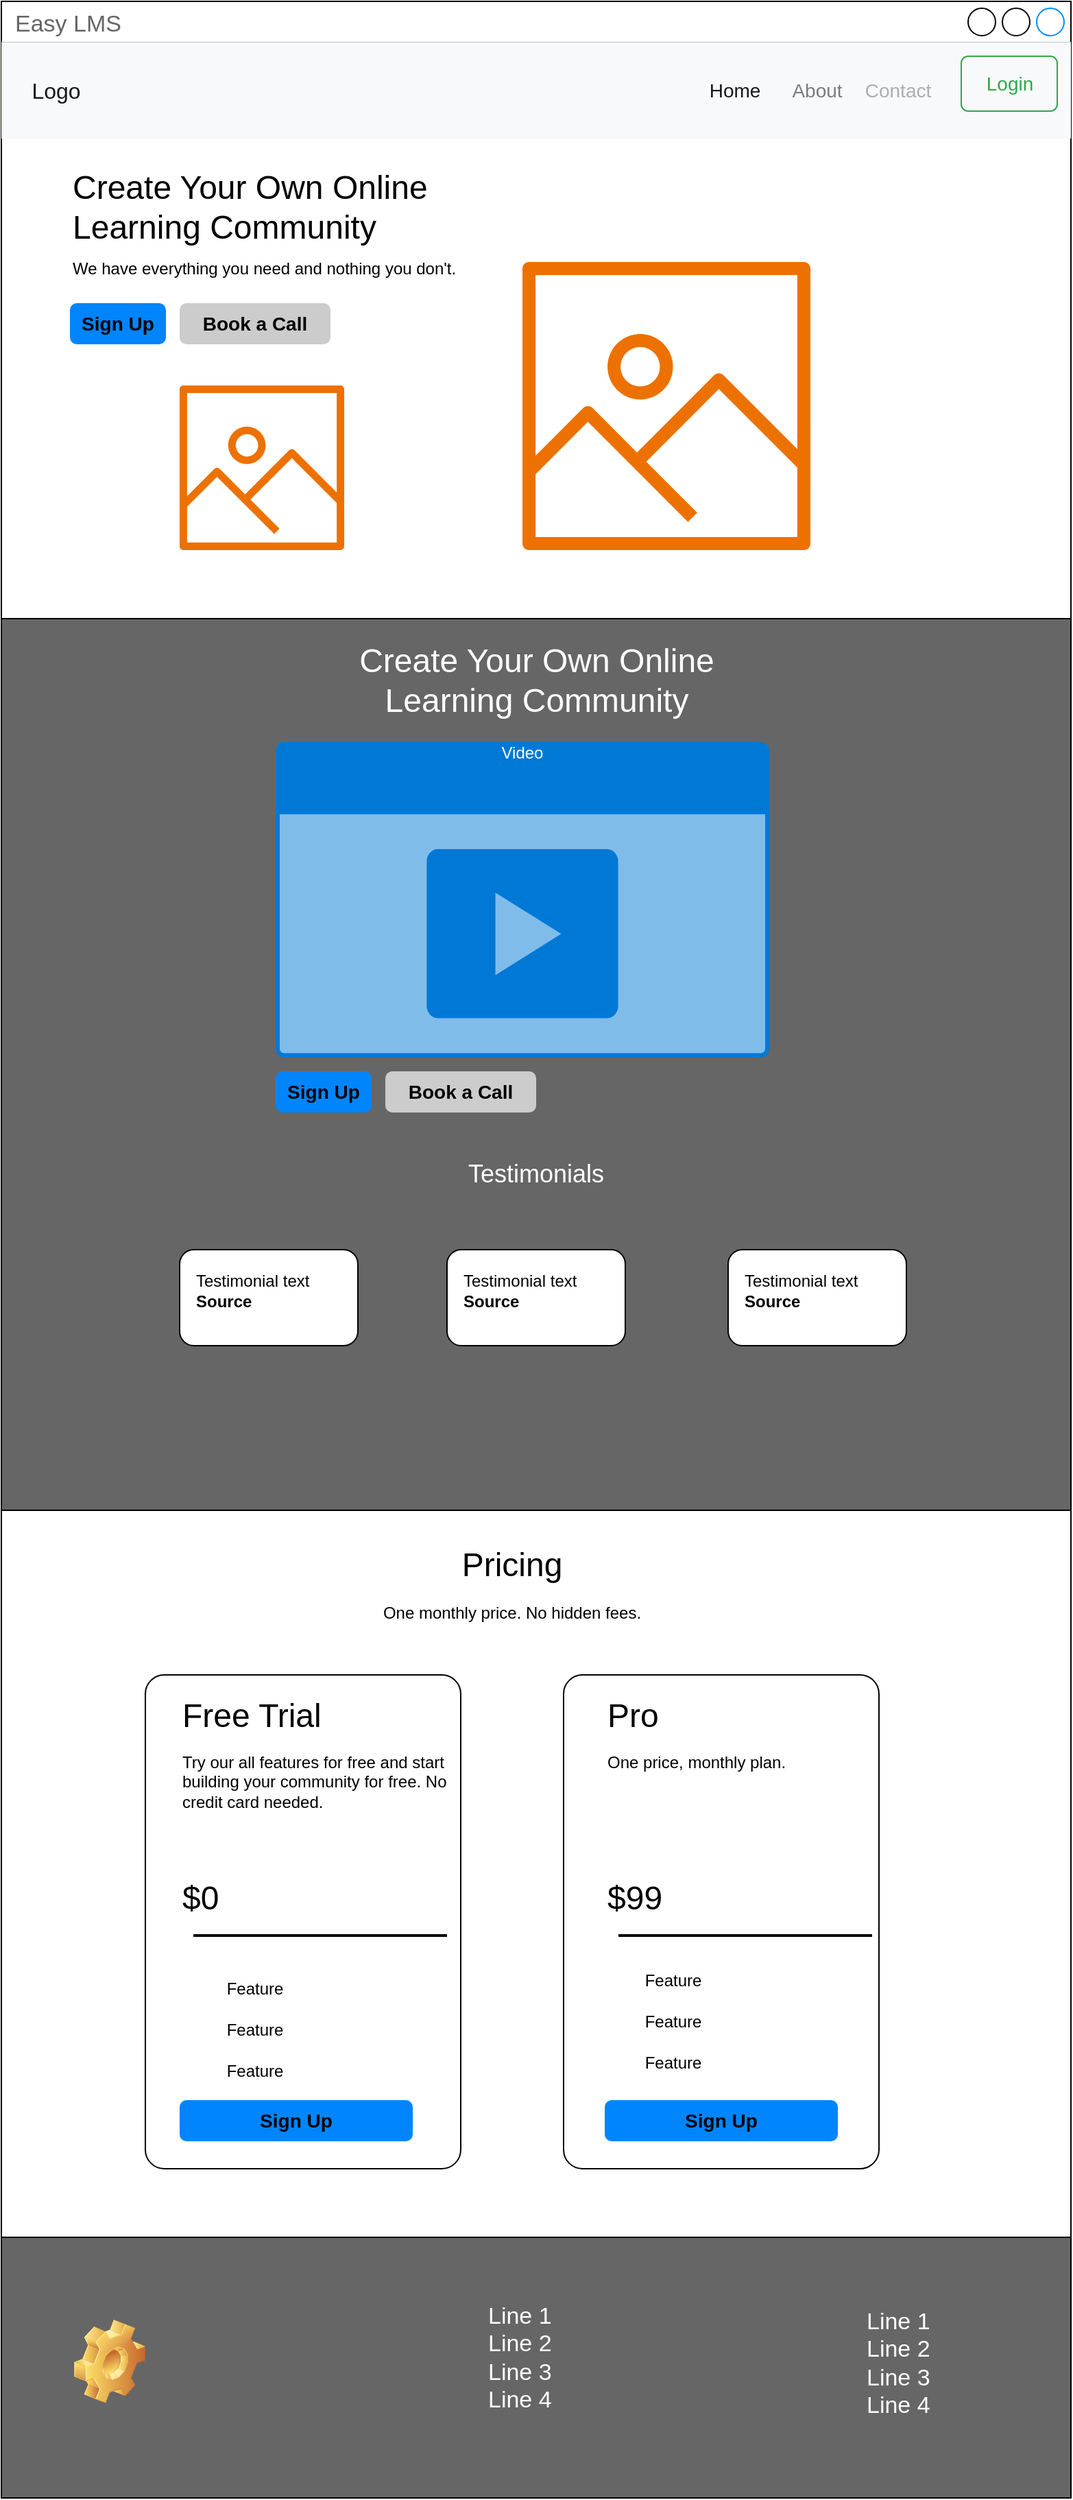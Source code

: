 <mxfile version="24.8.3">
  <diagram name="Page-1" id="vkXErAUJu17M5vtXrrUG">
    <mxGraphModel dx="2261" dy="1915" grid="1" gridSize="10" guides="1" tooltips="1" connect="1" arrows="1" fold="1" page="1" pageScale="1" pageWidth="827" pageHeight="1169" math="0" shadow="0">
      <root>
        <mxCell id="0" />
        <mxCell id="1" parent="0" />
        <mxCell id="JwguTMzJzg2vz1tWly4z-8" value="Easy LMS" style="strokeWidth=1;shadow=0;dashed=0;align=center;html=1;shape=mxgraph.mockup.containers.window;align=left;verticalAlign=top;spacingLeft=8;strokeColor2=#008cff;strokeColor3=#c4c4c4;fontColor=#666666;mainText=;fontSize=17;labelBackgroundColor=none;whiteSpace=wrap;fillStyle=auto;" vertex="1" parent="1">
          <mxGeometry x="-290" y="-760" width="780" height="1820" as="geometry" />
        </mxCell>
        <mxCell id="JwguTMzJzg2vz1tWly4z-9" value="" style="html=1;shadow=0;dashed=0;fillColor=#F8F9FA;strokeColor=none;fontSize=16;fontColor=#181819;align=left;spacing=15;" vertex="1" parent="1">
          <mxGeometry x="-290" y="-730" width="780" height="70" as="geometry" />
        </mxCell>
        <mxCell id="JwguTMzJzg2vz1tWly4z-10" value="" style="swimlane;shape=mxgraph.bootstrap.anchor;strokeColor=none;fillColor=none;fontColor=#0085FC;fontStyle=0;childLayout=stackLayout;horizontal=0;startSize=0;horizontalStack=1;resizeParent=1;resizeParentMax=0;resizeLast=0;collapsible=0;marginBottom=0;whiteSpace=wrap;html=1;resizeWidth=0;" vertex="1" parent="JwguTMzJzg2vz1tWly4z-9">
          <mxGeometry y="11.667" width="80" height="46.667" as="geometry" />
        </mxCell>
        <mxCell id="JwguTMzJzg2vz1tWly4z-11" value="Logo" style="text;strokeColor=none;align=center;verticalAlign=middle;spacingLeft=10;spacingRight=10;points=[[0,0.5],[1,0.5]];portConstraint=eastwest;rotatable=0;whiteSpace=wrap;html=1;fillColor=none;fontColor=#181819;fontSize=16;" vertex="1" parent="JwguTMzJzg2vz1tWly4z-10">
          <mxGeometry width="80" height="46.667" as="geometry" />
        </mxCell>
        <mxCell id="JwguTMzJzg2vz1tWly4z-17" value="Login" style="html=1;shadow=0;dashed=0;shape=mxgraph.bootstrap.rrect;rSize=5;fontSize=14;fontColor=#33A64C;strokeColor=#33A64C;fillColor=none;" vertex="1" parent="JwguTMzJzg2vz1tWly4z-9">
          <mxGeometry x="1" width="70" height="40" relative="1" as="geometry">
            <mxPoint x="-80" y="10" as="offset" />
          </mxGeometry>
        </mxCell>
        <mxCell id="JwguTMzJzg2vz1tWly4z-12" value="Home" style="text;strokeColor=none;align=center;verticalAlign=middle;spacingLeft=10;spacingRight=10;points=[[0,0.5],[1,0.5]];portConstraint=eastwest;rotatable=0;whiteSpace=wrap;html=1;fillColor=none;fontColor=#181819;fontSize=14;" vertex="1" parent="JwguTMzJzg2vz1tWly4z-9">
          <mxGeometry x="510" y="11.667" width="50" height="46.667" as="geometry" />
        </mxCell>
        <mxCell id="JwguTMzJzg2vz1tWly4z-16" value="Contact" style="text;strokeColor=none;align=center;verticalAlign=middle;spacingLeft=10;spacingRight=10;points=[[0,0.5],[1,0.5]];portConstraint=eastwest;rotatable=0;whiteSpace=wrap;html=1;fillColor=none;fontColor=#ADAEAF;fontSize=14;" vertex="1" parent="JwguTMzJzg2vz1tWly4z-9">
          <mxGeometry x="614" y="11.667" width="80" height="46.667" as="geometry" />
        </mxCell>
        <mxCell id="JwguTMzJzg2vz1tWly4z-19" value="About" style="text;strokeColor=none;align=center;verticalAlign=middle;spacingLeft=10;spacingRight=10;points=[[0,0.5],[1,0.5]];portConstraint=eastwest;rotatable=0;whiteSpace=wrap;html=1;fillColor=none;fontColor=#7C7C7D;fontSize=14;" vertex="1" parent="JwguTMzJzg2vz1tWly4z-9">
          <mxGeometry x="560" y="11.667" width="70" height="46.667" as="geometry" />
        </mxCell>
        <mxCell id="JwguTMzJzg2vz1tWly4z-20" value="&lt;font style=&quot;font-size: 24px;&quot;&gt;Create Your Own Online Learning Community&lt;/font&gt;" style="text;html=1;align=left;verticalAlign=middle;whiteSpace=wrap;rounded=0;" vertex="1" parent="1">
          <mxGeometry x="-240" y="-640" width="330" height="60" as="geometry" />
        </mxCell>
        <mxCell id="JwguTMzJzg2vz1tWly4z-21" value="We have everything you need and nothing you don&#39;t." style="text;html=1;align=left;verticalAlign=middle;whiteSpace=wrap;rounded=0;" vertex="1" parent="1">
          <mxGeometry x="-240" y="-580" width="310" height="30" as="geometry" />
        </mxCell>
        <mxCell id="JwguTMzJzg2vz1tWly4z-22" value="&lt;font color=&quot;#000000&quot;&gt;Sign Up&lt;/font&gt;" style="html=1;shadow=0;dashed=0;shape=mxgraph.bootstrap.rrect;rSize=5;strokeColor=none;strokeWidth=1;fillColor=#0085FC;fontColor=#FFFFFF;whiteSpace=wrap;align=center;verticalAlign=middle;spacingLeft=0;fontStyle=1;fontSize=14;spacing=5;" vertex="1" parent="1">
          <mxGeometry x="-240" y="-540" width="70" height="30" as="geometry" />
        </mxCell>
        <mxCell id="JwguTMzJzg2vz1tWly4z-24" value="&lt;font color=&quot;#000000&quot;&gt;Book a Call&lt;/font&gt;" style="html=1;shadow=0;dashed=0;shape=mxgraph.bootstrap.rrect;rSize=5;strokeColor=none;strokeWidth=1;fillColor=#CCCCCC;fontColor=#FFFFFF;whiteSpace=wrap;align=center;verticalAlign=middle;spacingLeft=0;fontStyle=1;fontSize=14;spacing=5;" vertex="1" parent="1">
          <mxGeometry x="-160" y="-540" width="110" height="30" as="geometry" />
        </mxCell>
        <mxCell id="JwguTMzJzg2vz1tWly4z-27" value="" style="sketch=0;outlineConnect=0;fontColor=#232F3E;gradientColor=none;fillColor=#ED7100;strokeColor=none;dashed=0;verticalLabelPosition=bottom;verticalAlign=top;align=center;html=1;fontSize=12;fontStyle=0;aspect=fixed;pointerEvents=1;shape=mxgraph.aws4.container_registry_image;" vertex="1" parent="1">
          <mxGeometry x="-160" y="-480" width="120" height="120" as="geometry" />
        </mxCell>
        <mxCell id="JwguTMzJzg2vz1tWly4z-28" value="" style="sketch=0;outlineConnect=0;fontColor=#232F3E;gradientColor=none;fillColor=#ED7100;strokeColor=none;dashed=0;verticalLabelPosition=bottom;verticalAlign=top;align=center;html=1;fontSize=12;fontStyle=0;aspect=fixed;pointerEvents=1;shape=mxgraph.aws4.container_registry_image;" vertex="1" parent="1">
          <mxGeometry x="90" y="-570" width="210" height="210" as="geometry" />
        </mxCell>
        <mxCell id="JwguTMzJzg2vz1tWly4z-29" value="" style="rounded=0;whiteSpace=wrap;html=1;fillColor=#666666;" vertex="1" parent="1">
          <mxGeometry x="-290" y="-310" width="780" height="650" as="geometry" />
        </mxCell>
        <mxCell id="JwguTMzJzg2vz1tWly4z-30" value="&lt;font style=&quot;font-size: 24px;&quot;&gt;Create Your Own Online Learning Community&lt;/font&gt;" style="text;html=1;align=center;verticalAlign=middle;whiteSpace=wrap;rounded=0;fontColor=#FFFFFF;" vertex="1" parent="1">
          <mxGeometry x="-57.5" y="-300" width="315" height="70" as="geometry" />
        </mxCell>
        <mxCell id="JwguTMzJzg2vz1tWly4z-31" value="Video" style="html=1;whiteSpace=wrap;strokeColor=none;fillColor=#0079D6;labelPosition=center;verticalLabelPosition=middle;verticalAlign=top;align=center;fontSize=12;outlineConnect=0;spacingTop=-6;fontColor=#FFFFFF;sketch=0;shape=mxgraph.sitemap.video;" vertex="1" parent="1">
          <mxGeometry x="-90" y="-220" width="360" height="230" as="geometry" />
        </mxCell>
        <mxCell id="JwguTMzJzg2vz1tWly4z-33" value="&lt;font color=&quot;#000000&quot;&gt;Sign Up&lt;/font&gt;" style="html=1;shadow=0;dashed=0;shape=mxgraph.bootstrap.rrect;rSize=5;strokeColor=none;strokeWidth=1;fillColor=#0085FC;fontColor=#FFFFFF;whiteSpace=wrap;align=center;verticalAlign=middle;spacingLeft=0;fontStyle=1;fontSize=14;spacing=5;" vertex="1" parent="1">
          <mxGeometry x="-90" y="20" width="70" height="30" as="geometry" />
        </mxCell>
        <mxCell id="JwguTMzJzg2vz1tWly4z-34" value="&lt;font color=&quot;#000000&quot;&gt;Book a Call&lt;/font&gt;" style="html=1;shadow=0;dashed=0;shape=mxgraph.bootstrap.rrect;rSize=5;strokeColor=none;strokeWidth=1;fillColor=#CCCCCC;fontColor=#FFFFFF;whiteSpace=wrap;align=center;verticalAlign=middle;spacingLeft=0;fontStyle=1;fontSize=14;spacing=5;" vertex="1" parent="1">
          <mxGeometry x="-10" y="20" width="110" height="30" as="geometry" />
        </mxCell>
        <mxCell id="JwguTMzJzg2vz1tWly4z-35" value="&lt;font style=&quot;font-size: 18px;&quot; color=&quot;#ffffff&quot;&gt;Testimonials&lt;/font&gt;" style="text;html=1;align=center;verticalAlign=middle;whiteSpace=wrap;rounded=0;" vertex="1" parent="1">
          <mxGeometry x="-10" y="70" width="220" height="50" as="geometry" />
        </mxCell>
        <mxCell id="JwguTMzJzg2vz1tWly4z-36" value="" style="rounded=1;whiteSpace=wrap;html=1;" vertex="1" parent="1">
          <mxGeometry x="-160" y="150" width="130" height="70" as="geometry" />
        </mxCell>
        <mxCell id="JwguTMzJzg2vz1tWly4z-40" value="Testimonial text&amp;nbsp;&lt;div&gt;&lt;b&gt;Source&lt;/b&gt;&lt;/div&gt;" style="text;html=1;align=left;verticalAlign=middle;whiteSpace=wrap;rounded=0;" vertex="1" parent="1">
          <mxGeometry x="-150" y="155" width="110" height="50" as="geometry" />
        </mxCell>
        <mxCell id="JwguTMzJzg2vz1tWly4z-43" value="" style="rounded=1;whiteSpace=wrap;html=1;" vertex="1" parent="1">
          <mxGeometry x="35" y="150" width="130" height="70" as="geometry" />
        </mxCell>
        <mxCell id="JwguTMzJzg2vz1tWly4z-44" value="Testimonial text&amp;nbsp;&lt;div&gt;&lt;b&gt;Source&lt;/b&gt;&lt;/div&gt;" style="text;html=1;align=left;verticalAlign=middle;whiteSpace=wrap;rounded=0;" vertex="1" parent="1">
          <mxGeometry x="45" y="155" width="110" height="50" as="geometry" />
        </mxCell>
        <mxCell id="JwguTMzJzg2vz1tWly4z-45" value="" style="rounded=1;whiteSpace=wrap;html=1;" vertex="1" parent="1">
          <mxGeometry x="240" y="150" width="130" height="70" as="geometry" />
        </mxCell>
        <mxCell id="JwguTMzJzg2vz1tWly4z-46" value="Testimonial text&amp;nbsp;&lt;div&gt;&lt;b&gt;Source&lt;/b&gt;&lt;/div&gt;" style="text;html=1;align=left;verticalAlign=middle;whiteSpace=wrap;rounded=0;" vertex="1" parent="1">
          <mxGeometry x="250" y="155" width="110" height="50" as="geometry" />
        </mxCell>
        <mxCell id="JwguTMzJzg2vz1tWly4z-47" value="&lt;font style=&quot;font-size: 24px;&quot;&gt;Pricing&lt;/font&gt;" style="text;html=1;align=center;verticalAlign=middle;whiteSpace=wrap;rounded=0;fontColor=#000000;" vertex="1" parent="1">
          <mxGeometry x="-65" y="360" width="295" height="40" as="geometry" />
        </mxCell>
        <mxCell id="JwguTMzJzg2vz1tWly4z-48" value="One monthly price. No hidden fees." style="text;html=1;align=center;verticalAlign=middle;whiteSpace=wrap;rounded=0;" vertex="1" parent="1">
          <mxGeometry x="-60" y="400" width="285" height="30" as="geometry" />
        </mxCell>
        <mxCell id="JwguTMzJzg2vz1tWly4z-49" value="" style="rounded=1;whiteSpace=wrap;html=1;arcSize=6;" vertex="1" parent="1">
          <mxGeometry x="-185" y="460" width="230" height="360" as="geometry" />
        </mxCell>
        <mxCell id="JwguTMzJzg2vz1tWly4z-50" value="" style="rounded=1;whiteSpace=wrap;html=1;arcSize=6;" vertex="1" parent="1">
          <mxGeometry x="120" y="460" width="230" height="360" as="geometry" />
        </mxCell>
        <mxCell id="JwguTMzJzg2vz1tWly4z-51" value="&lt;font style=&quot;font-size: 24px;&quot;&gt;Free Trial&lt;/font&gt;" style="text;html=1;align=left;verticalAlign=middle;whiteSpace=wrap;rounded=0;fontColor=#000000;" vertex="1" parent="1">
          <mxGeometry x="-160" y="470" width="135" height="40" as="geometry" />
        </mxCell>
        <mxCell id="JwguTMzJzg2vz1tWly4z-52" value="Try our all features for free and start building your community for free. No credit card needed." style="text;html=1;align=left;verticalAlign=top;whiteSpace=wrap;rounded=0;" vertex="1" parent="1">
          <mxGeometry x="-160" y="510" width="200" height="70" as="geometry" />
        </mxCell>
        <mxCell id="JwguTMzJzg2vz1tWly4z-53" value="&lt;font style=&quot;font-size: 24px;&quot;&gt;$0&lt;/font&gt;" style="text;html=1;align=left;verticalAlign=middle;whiteSpace=wrap;rounded=0;fontColor=#000000;" vertex="1" parent="1">
          <mxGeometry x="-160" y="600" width="80" height="45" as="geometry" />
        </mxCell>
        <mxCell id="JwguTMzJzg2vz1tWly4z-55" value="" style="line;strokeWidth=2;html=1;fontSize=11;" vertex="1" parent="1">
          <mxGeometry x="-150" y="645" width="185" height="10" as="geometry" />
        </mxCell>
        <mxCell id="JwguTMzJzg2vz1tWly4z-56" value="" style="line;strokeWidth=2;html=1;fontSize=11;" vertex="1" parent="1">
          <mxGeometry x="160" y="645" width="185" height="10" as="geometry" />
        </mxCell>
        <mxCell id="JwguTMzJzg2vz1tWly4z-57" value="&lt;font style=&quot;font-size: 24px;&quot;&gt;Pro&lt;/font&gt;" style="text;html=1;align=left;verticalAlign=middle;whiteSpace=wrap;rounded=0;fontColor=#000000;" vertex="1" parent="1">
          <mxGeometry x="150" y="470" width="135" height="40" as="geometry" />
        </mxCell>
        <mxCell id="JwguTMzJzg2vz1tWly4z-58" value="One price, monthly plan." style="text;html=1;align=left;verticalAlign=top;whiteSpace=wrap;rounded=0;" vertex="1" parent="1">
          <mxGeometry x="150" y="510" width="200" height="70" as="geometry" />
        </mxCell>
        <mxCell id="JwguTMzJzg2vz1tWly4z-59" value="&lt;font style=&quot;font-size: 24px;&quot;&gt;$99&lt;/font&gt;" style="text;html=1;align=left;verticalAlign=middle;whiteSpace=wrap;rounded=0;fontColor=#000000;" vertex="1" parent="1">
          <mxGeometry x="150" y="600" width="80" height="45" as="geometry" />
        </mxCell>
        <mxCell id="JwguTMzJzg2vz1tWly4z-60" value="" style="shape=image;html=1;verticalAlign=top;verticalLabelPosition=bottom;labelBackgroundColor=#ffffff;imageAspect=0;aspect=fixed;image=https://cdn4.iconfinder.com/data/icons/ionicons/512/icon-checkmark-128.png" vertex="1" parent="1">
          <mxGeometry x="-155" y="680" width="18" height="18" as="geometry" />
        </mxCell>
        <mxCell id="JwguTMzJzg2vz1tWly4z-66" value="Feature" style="text;html=1;align=center;verticalAlign=middle;whiteSpace=wrap;rounded=0;" vertex="1" parent="1">
          <mxGeometry x="-135" y="674" width="60" height="30" as="geometry" />
        </mxCell>
        <mxCell id="JwguTMzJzg2vz1tWly4z-67" value="" style="shape=image;html=1;verticalAlign=top;verticalLabelPosition=bottom;labelBackgroundColor=#ffffff;imageAspect=0;aspect=fixed;image=https://cdn4.iconfinder.com/data/icons/ionicons/512/icon-checkmark-128.png" vertex="1" parent="1">
          <mxGeometry x="-155" y="710" width="18" height="18" as="geometry" />
        </mxCell>
        <mxCell id="JwguTMzJzg2vz1tWly4z-68" value="Feature" style="text;html=1;align=center;verticalAlign=middle;whiteSpace=wrap;rounded=0;" vertex="1" parent="1">
          <mxGeometry x="-135" y="704" width="60" height="30" as="geometry" />
        </mxCell>
        <mxCell id="JwguTMzJzg2vz1tWly4z-69" value="" style="shape=image;html=1;verticalAlign=top;verticalLabelPosition=bottom;labelBackgroundColor=#ffffff;imageAspect=0;aspect=fixed;image=https://cdn4.iconfinder.com/data/icons/ionicons/512/icon-checkmark-128.png" vertex="1" parent="1">
          <mxGeometry x="-155" y="740" width="18" height="18" as="geometry" />
        </mxCell>
        <mxCell id="JwguTMzJzg2vz1tWly4z-70" value="Feature" style="text;html=1;align=center;verticalAlign=middle;whiteSpace=wrap;rounded=0;" vertex="1" parent="1">
          <mxGeometry x="-135" y="734" width="60" height="30" as="geometry" />
        </mxCell>
        <mxCell id="JwguTMzJzg2vz1tWly4z-71" value="" style="shape=image;html=1;verticalAlign=top;verticalLabelPosition=bottom;labelBackgroundColor=#ffffff;imageAspect=0;aspect=fixed;image=https://cdn4.iconfinder.com/data/icons/ionicons/512/icon-checkmark-128.png" vertex="1" parent="1">
          <mxGeometry x="150" y="674" width="18" height="18" as="geometry" />
        </mxCell>
        <mxCell id="JwguTMzJzg2vz1tWly4z-72" value="" style="shape=image;html=1;verticalAlign=top;verticalLabelPosition=bottom;labelBackgroundColor=#ffffff;imageAspect=0;aspect=fixed;image=https://cdn4.iconfinder.com/data/icons/ionicons/512/icon-checkmark-128.png" vertex="1" parent="1">
          <mxGeometry x="150" y="704" width="18" height="18" as="geometry" />
        </mxCell>
        <mxCell id="JwguTMzJzg2vz1tWly4z-73" value="" style="shape=image;html=1;verticalAlign=top;verticalLabelPosition=bottom;labelBackgroundColor=#ffffff;imageAspect=0;aspect=fixed;image=https://cdn4.iconfinder.com/data/icons/ionicons/512/icon-checkmark-128.png" vertex="1" parent="1">
          <mxGeometry x="150" y="734" width="18" height="18" as="geometry" />
        </mxCell>
        <mxCell id="JwguTMzJzg2vz1tWly4z-74" value="Feature" style="text;html=1;align=center;verticalAlign=middle;whiteSpace=wrap;rounded=0;" vertex="1" parent="1">
          <mxGeometry x="170" y="728" width="60" height="30" as="geometry" />
        </mxCell>
        <mxCell id="JwguTMzJzg2vz1tWly4z-75" value="Feature" style="text;html=1;align=center;verticalAlign=middle;whiteSpace=wrap;rounded=0;" vertex="1" parent="1">
          <mxGeometry x="170" y="668" width="60" height="30" as="geometry" />
        </mxCell>
        <mxCell id="JwguTMzJzg2vz1tWly4z-76" value="Feature" style="text;html=1;align=center;verticalAlign=middle;whiteSpace=wrap;rounded=0;" vertex="1" parent="1">
          <mxGeometry x="170" y="698" width="60" height="30" as="geometry" />
        </mxCell>
        <mxCell id="JwguTMzJzg2vz1tWly4z-77" value="&lt;font color=&quot;#000000&quot;&gt;Sign Up&lt;/font&gt;" style="html=1;shadow=0;dashed=0;shape=mxgraph.bootstrap.rrect;rSize=5;strokeColor=none;strokeWidth=1;fillColor=#0085FC;fontColor=#FFFFFF;whiteSpace=wrap;align=center;verticalAlign=middle;spacingLeft=0;fontStyle=1;fontSize=14;spacing=5;" vertex="1" parent="1">
          <mxGeometry x="-160" y="770" width="170" height="30" as="geometry" />
        </mxCell>
        <mxCell id="JwguTMzJzg2vz1tWly4z-78" value="&lt;font color=&quot;#000000&quot;&gt;Sign Up&lt;/font&gt;" style="html=1;shadow=0;dashed=0;shape=mxgraph.bootstrap.rrect;rSize=5;strokeColor=none;strokeWidth=1;fillColor=#0085FC;fontColor=#FFFFFF;whiteSpace=wrap;align=center;verticalAlign=middle;spacingLeft=0;fontStyle=1;fontSize=14;spacing=5;" vertex="1" parent="1">
          <mxGeometry x="150" y="770" width="170" height="30" as="geometry" />
        </mxCell>
        <mxCell id="JwguTMzJzg2vz1tWly4z-79" value="" style="rounded=0;whiteSpace=wrap;html=1;fillColor=#666666;" vertex="1" parent="1">
          <mxGeometry x="-290" y="870" width="780" height="190" as="geometry" />
        </mxCell>
        <mxCell id="JwguTMzJzg2vz1tWly4z-80" value="" style="shape=image;html=1;verticalLabelPosition=bottom;verticalAlign=top;imageAspect=1;aspect=fixed;image=img/clipart/Gear_128x128.png" vertex="1" parent="1">
          <mxGeometry x="-237" y="930" width="52" height="61" as="geometry" />
        </mxCell>
        <mxCell id="JwguTMzJzg2vz1tWly4z-81" value="Line 1&lt;br&gt;Line 2&lt;br&gt;Line 3&lt;br&gt;Line 4" style="strokeWidth=1;shadow=0;dashed=0;align=center;html=1;shape=mxgraph.mockup.text.bulletedList;textColor=#666666;mainText=,,,,;textSize=17;bulletStyle=none;strokeColor=none;fillColor=none;align=left;verticalAlign=top;fontSize=17;fontColor=#FFFFFF;" vertex="1" parent="1">
          <mxGeometry x="62.5" y="910.5" width="75" height="100" as="geometry" />
        </mxCell>
        <mxCell id="JwguTMzJzg2vz1tWly4z-82" value="Line 1&lt;br&gt;Line 2&lt;br&gt;Line 3&lt;br&gt;Line 4" style="strokeWidth=1;shadow=0;dashed=0;align=center;html=1;shape=mxgraph.mockup.text.bulletedList;textColor=#666666;mainText=,,,,;textSize=17;bulletStyle=none;strokeColor=none;fillColor=none;align=left;verticalAlign=top;fontSize=17;fontColor=#FFFFFF;" vertex="1" parent="1">
          <mxGeometry x="339" y="915" width="75" height="100" as="geometry" />
        </mxCell>
      </root>
    </mxGraphModel>
  </diagram>
</mxfile>

